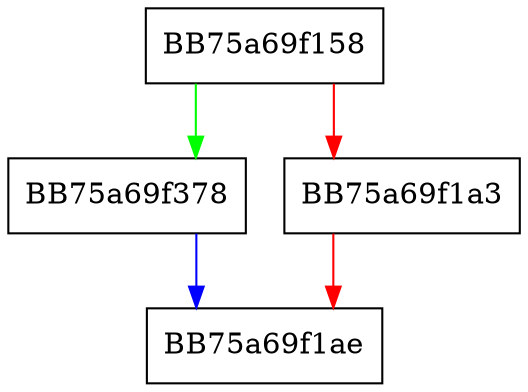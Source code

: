 digraph add_connection_data {
  node [shape="box"];
  graph [splines=ortho];
  BB75a69f158 -> BB75a69f378 [color="green"];
  BB75a69f158 -> BB75a69f1a3 [color="red"];
  BB75a69f1a3 -> BB75a69f1ae [color="red"];
  BB75a69f378 -> BB75a69f1ae [color="blue"];
}